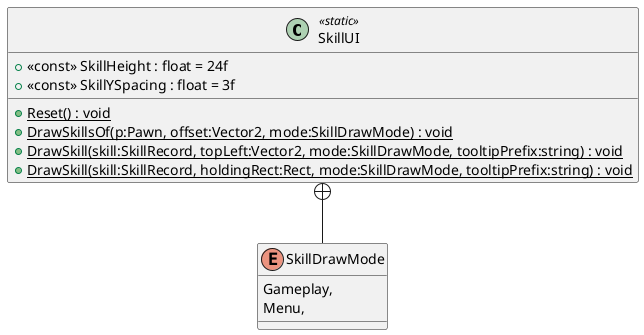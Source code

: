 @startuml
class SkillUI <<static>> {
    + <<const>> SkillHeight : float = 24f
    + <<const>> SkillYSpacing : float = 3f
    + {static} Reset() : void
    + {static} DrawSkillsOf(p:Pawn, offset:Vector2, mode:SkillDrawMode) : void
    + {static} DrawSkill(skill:SkillRecord, topLeft:Vector2, mode:SkillDrawMode, tooltipPrefix:string) : void
    + {static} DrawSkill(skill:SkillRecord, holdingRect:Rect, mode:SkillDrawMode, tooltipPrefix:string) : void
}
enum SkillDrawMode {
    Gameplay,
    Menu,
}
SkillUI +-- SkillDrawMode
@enduml
